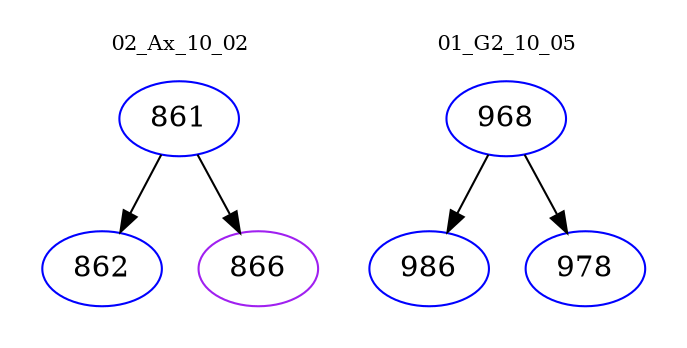 digraph{
subgraph cluster_0 {
color = white
label = "02_Ax_10_02";
fontsize=10;
T0_861 [label="861", color="blue"]
T0_861 -> T0_862 [color="black"]
T0_862 [label="862", color="blue"]
T0_861 -> T0_866 [color="black"]
T0_866 [label="866", color="purple"]
}
subgraph cluster_1 {
color = white
label = "01_G2_10_05";
fontsize=10;
T1_968 [label="968", color="blue"]
T1_968 -> T1_986 [color="black"]
T1_986 [label="986", color="blue"]
T1_968 -> T1_978 [color="black"]
T1_978 [label="978", color="blue"]
}
}
